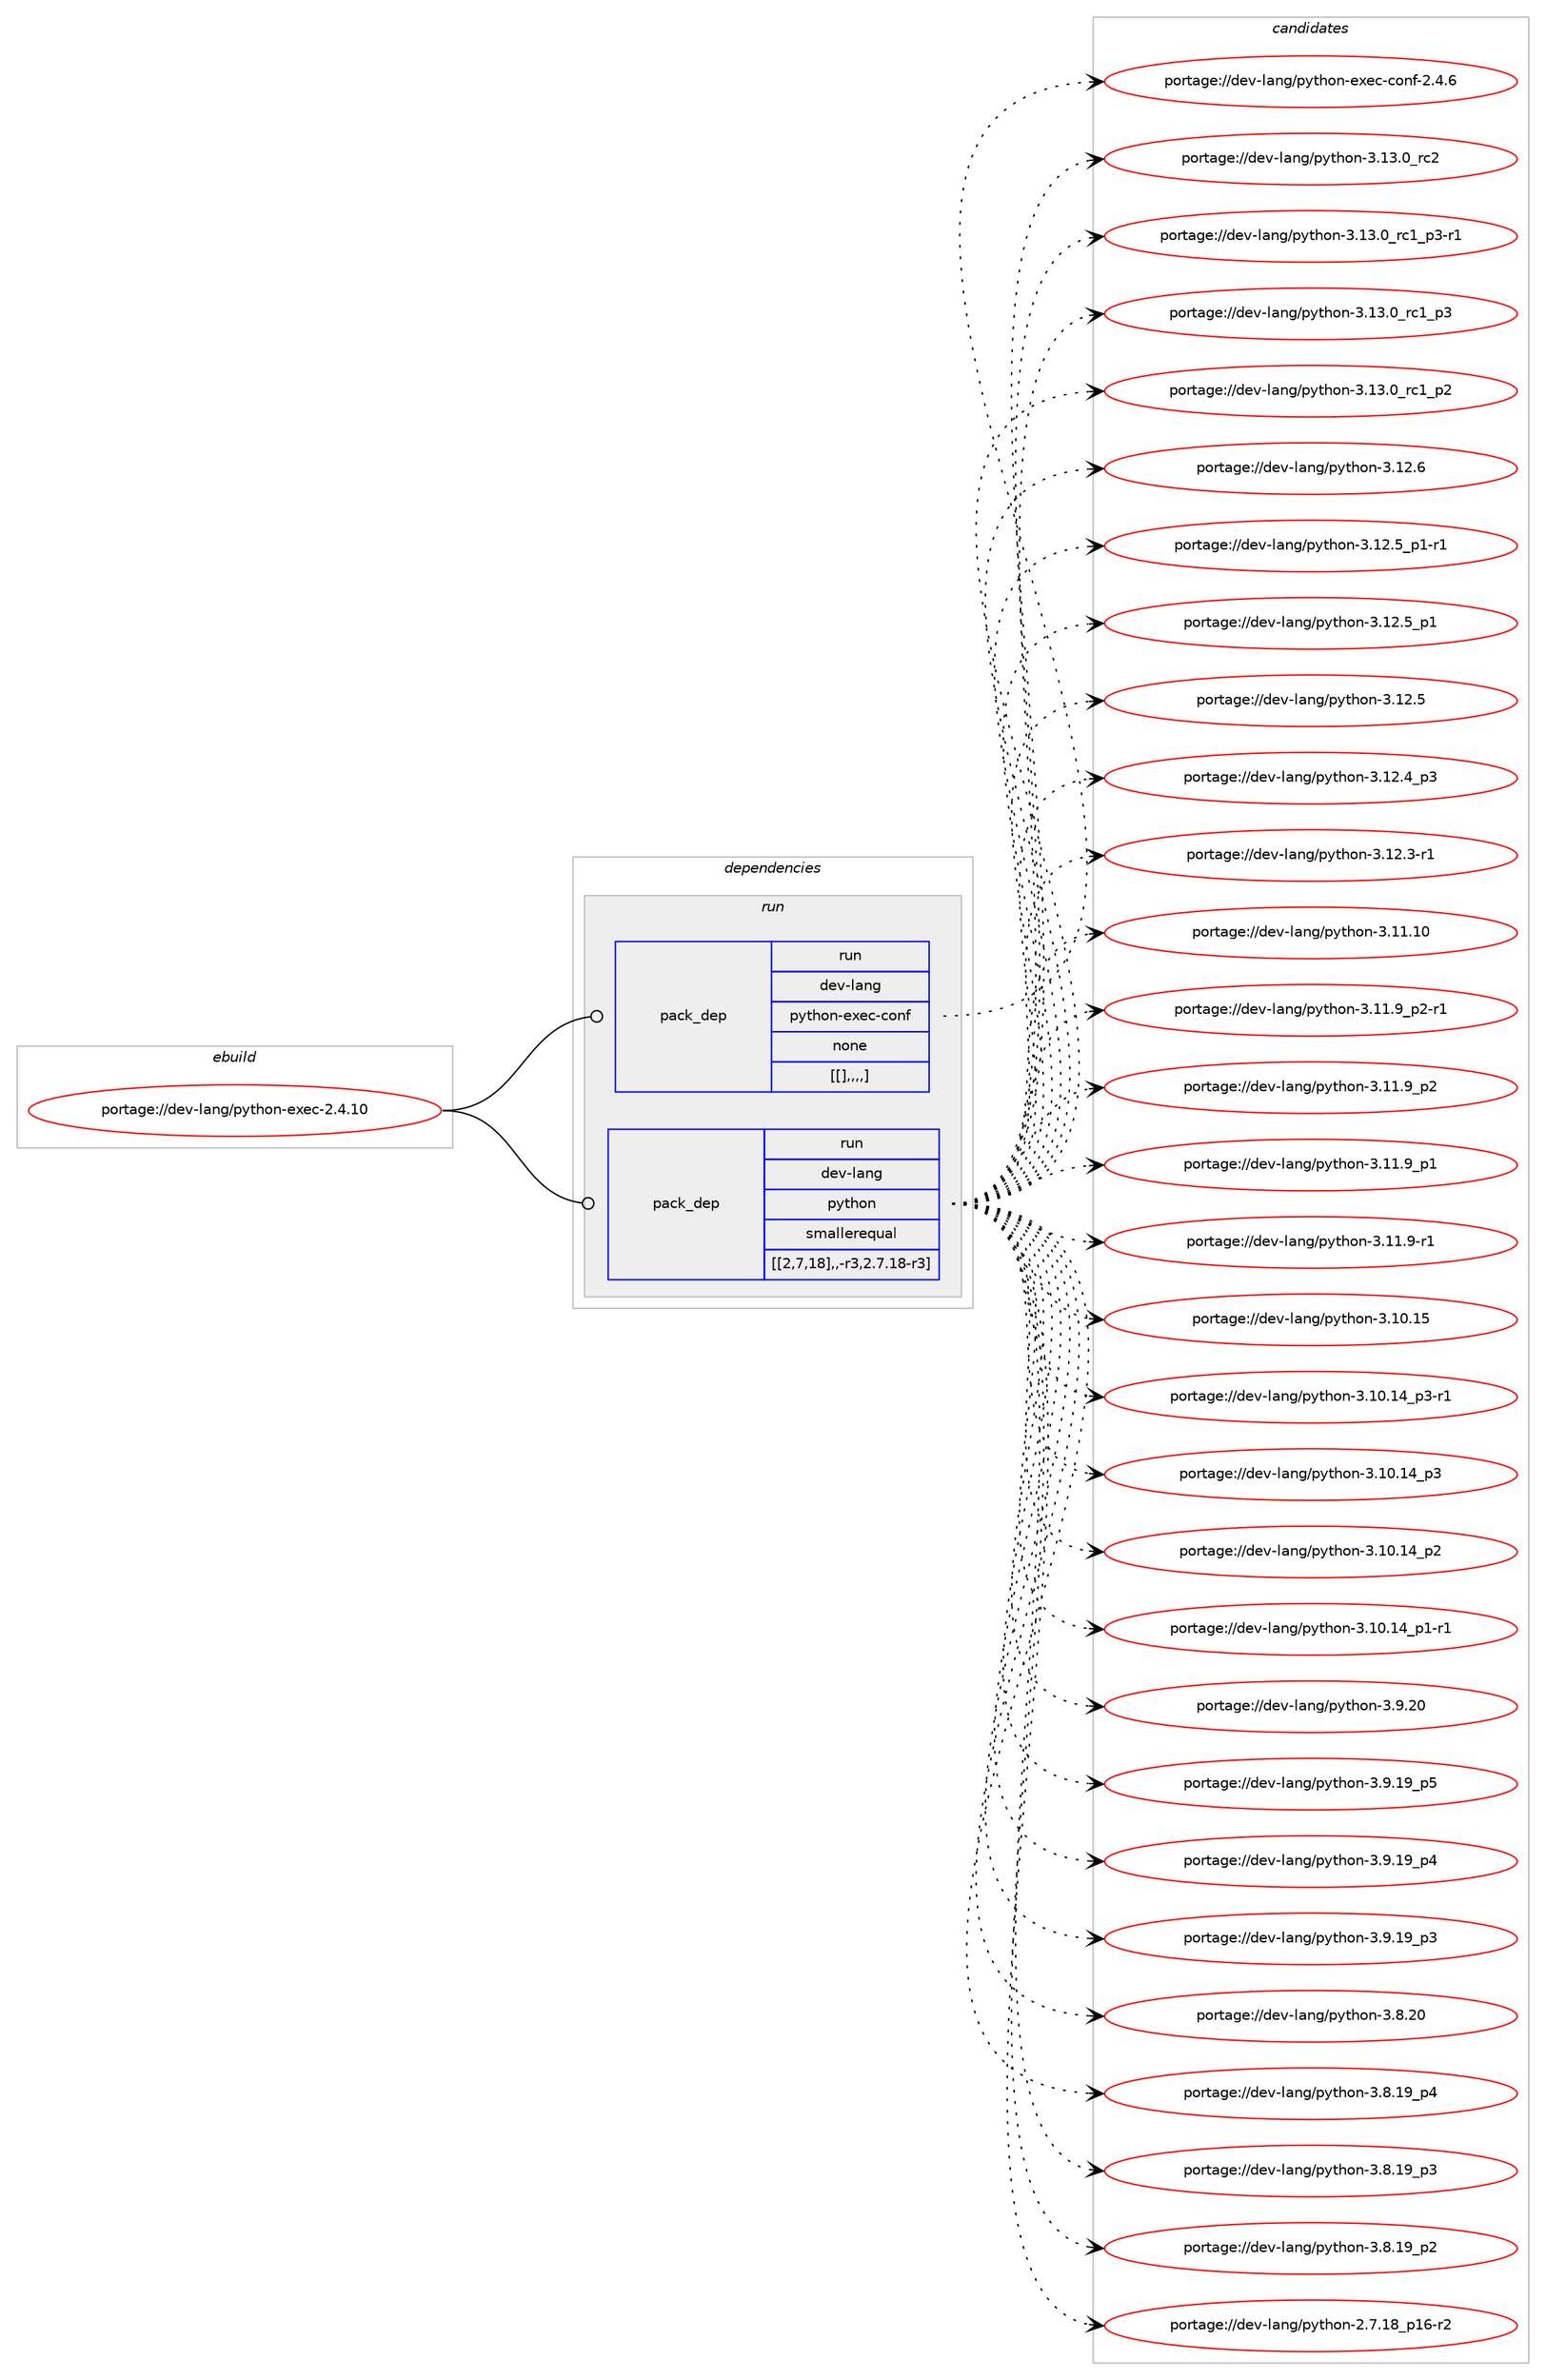 digraph prolog {

# *************
# Graph options
# *************

newrank=true;
concentrate=true;
compound=true;
graph [rankdir=LR,fontname=Helvetica,fontsize=10,ranksep=1.5];#, ranksep=2.5, nodesep=0.2];
edge  [arrowhead=vee];
node  [fontname=Helvetica,fontsize=10];

# **********
# The ebuild
# **********

subgraph cluster_leftcol {
color=gray;
label=<<i>ebuild</i>>;
id [label="portage://dev-lang/python-exec-2.4.10", color=red, width=4, href="../dev-lang/python-exec-2.4.10.svg"];
}

# ****************
# The dependencies
# ****************

subgraph cluster_midcol {
color=gray;
label=<<i>dependencies</i>>;
subgraph cluster_compile {
fillcolor="#eeeeee";
style=filled;
label=<<i>compile</i>>;
}
subgraph cluster_compileandrun {
fillcolor="#eeeeee";
style=filled;
label=<<i>compile and run</i>>;
}
subgraph cluster_run {
fillcolor="#eeeeee";
style=filled;
label=<<i>run</i>>;
subgraph pack77780 {
dependency103542 [label=<<TABLE BORDER="0" CELLBORDER="1" CELLSPACING="0" CELLPADDING="4" WIDTH="220"><TR><TD ROWSPAN="6" CELLPADDING="30">pack_dep</TD></TR><TR><TD WIDTH="110">run</TD></TR><TR><TD>dev-lang</TD></TR><TR><TD>python-exec-conf</TD></TR><TR><TD>none</TD></TR><TR><TD>[[],,,,]</TD></TR></TABLE>>, shape=none, color=blue];
}
id:e -> dependency103542:w [weight=20,style="solid",arrowhead="odot"];
subgraph pack77781 {
dependency103543 [label=<<TABLE BORDER="0" CELLBORDER="1" CELLSPACING="0" CELLPADDING="4" WIDTH="220"><TR><TD ROWSPAN="6" CELLPADDING="30">pack_dep</TD></TR><TR><TD WIDTH="110">run</TD></TR><TR><TD>dev-lang</TD></TR><TR><TD>python</TD></TR><TR><TD>smallerequal</TD></TR><TR><TD>[[2,7,18],,-r3,2.7.18-r3]</TD></TR></TABLE>>, shape=none, color=blue];
}
id:e -> dependency103543:w [weight=20,style="solid",arrowhead="odot"];
}
}

# **************
# The candidates
# **************

subgraph cluster_choices {
rank=same;
color=gray;
label=<<i>candidates</i>>;

subgraph choice77780 {
color=black;
nodesep=1;
choice10010111845108971101034711212111610411111045101120101994599111110102455046524654 [label="portage://dev-lang/python-exec-conf-2.4.6", color=red, width=4,href="../dev-lang/python-exec-conf-2.4.6.svg"];
dependency103542:e -> choice10010111845108971101034711212111610411111045101120101994599111110102455046524654:w [style=dotted,weight="100"];
}
subgraph choice77781 {
color=black;
nodesep=1;
choice10010111845108971101034711212111610411111045514649514648951149950 [label="portage://dev-lang/python-3.13.0_rc2", color=red, width=4,href="../dev-lang/python-3.13.0_rc2.svg"];
choice1001011184510897110103471121211161041111104551464951464895114994995112514511449 [label="portage://dev-lang/python-3.13.0_rc1_p3-r1", color=red, width=4,href="../dev-lang/python-3.13.0_rc1_p3-r1.svg"];
choice100101118451089711010347112121116104111110455146495146489511499499511251 [label="portage://dev-lang/python-3.13.0_rc1_p3", color=red, width=4,href="../dev-lang/python-3.13.0_rc1_p3.svg"];
choice100101118451089711010347112121116104111110455146495146489511499499511250 [label="portage://dev-lang/python-3.13.0_rc1_p2", color=red, width=4,href="../dev-lang/python-3.13.0_rc1_p2.svg"];
choice10010111845108971101034711212111610411111045514649504654 [label="portage://dev-lang/python-3.12.6", color=red, width=4,href="../dev-lang/python-3.12.6.svg"];
choice1001011184510897110103471121211161041111104551464950465395112494511449 [label="portage://dev-lang/python-3.12.5_p1-r1", color=red, width=4,href="../dev-lang/python-3.12.5_p1-r1.svg"];
choice100101118451089711010347112121116104111110455146495046539511249 [label="portage://dev-lang/python-3.12.5_p1", color=red, width=4,href="../dev-lang/python-3.12.5_p1.svg"];
choice10010111845108971101034711212111610411111045514649504653 [label="portage://dev-lang/python-3.12.5", color=red, width=4,href="../dev-lang/python-3.12.5.svg"];
choice100101118451089711010347112121116104111110455146495046529511251 [label="portage://dev-lang/python-3.12.4_p3", color=red, width=4,href="../dev-lang/python-3.12.4_p3.svg"];
choice100101118451089711010347112121116104111110455146495046514511449 [label="portage://dev-lang/python-3.12.3-r1", color=red, width=4,href="../dev-lang/python-3.12.3-r1.svg"];
choice1001011184510897110103471121211161041111104551464949464948 [label="portage://dev-lang/python-3.11.10", color=red, width=4,href="../dev-lang/python-3.11.10.svg"];
choice1001011184510897110103471121211161041111104551464949465795112504511449 [label="portage://dev-lang/python-3.11.9_p2-r1", color=red, width=4,href="../dev-lang/python-3.11.9_p2-r1.svg"];
choice100101118451089711010347112121116104111110455146494946579511250 [label="portage://dev-lang/python-3.11.9_p2", color=red, width=4,href="../dev-lang/python-3.11.9_p2.svg"];
choice100101118451089711010347112121116104111110455146494946579511249 [label="portage://dev-lang/python-3.11.9_p1", color=red, width=4,href="../dev-lang/python-3.11.9_p1.svg"];
choice100101118451089711010347112121116104111110455146494946574511449 [label="portage://dev-lang/python-3.11.9-r1", color=red, width=4,href="../dev-lang/python-3.11.9-r1.svg"];
choice1001011184510897110103471121211161041111104551464948464953 [label="portage://dev-lang/python-3.10.15", color=red, width=4,href="../dev-lang/python-3.10.15.svg"];
choice100101118451089711010347112121116104111110455146494846495295112514511449 [label="portage://dev-lang/python-3.10.14_p3-r1", color=red, width=4,href="../dev-lang/python-3.10.14_p3-r1.svg"];
choice10010111845108971101034711212111610411111045514649484649529511251 [label="portage://dev-lang/python-3.10.14_p3", color=red, width=4,href="../dev-lang/python-3.10.14_p3.svg"];
choice10010111845108971101034711212111610411111045514649484649529511250 [label="portage://dev-lang/python-3.10.14_p2", color=red, width=4,href="../dev-lang/python-3.10.14_p2.svg"];
choice100101118451089711010347112121116104111110455146494846495295112494511449 [label="portage://dev-lang/python-3.10.14_p1-r1", color=red, width=4,href="../dev-lang/python-3.10.14_p1-r1.svg"];
choice10010111845108971101034711212111610411111045514657465048 [label="portage://dev-lang/python-3.9.20", color=red, width=4,href="../dev-lang/python-3.9.20.svg"];
choice100101118451089711010347112121116104111110455146574649579511253 [label="portage://dev-lang/python-3.9.19_p5", color=red, width=4,href="../dev-lang/python-3.9.19_p5.svg"];
choice100101118451089711010347112121116104111110455146574649579511252 [label="portage://dev-lang/python-3.9.19_p4", color=red, width=4,href="../dev-lang/python-3.9.19_p4.svg"];
choice100101118451089711010347112121116104111110455146574649579511251 [label="portage://dev-lang/python-3.9.19_p3", color=red, width=4,href="../dev-lang/python-3.9.19_p3.svg"];
choice10010111845108971101034711212111610411111045514656465048 [label="portage://dev-lang/python-3.8.20", color=red, width=4,href="../dev-lang/python-3.8.20.svg"];
choice100101118451089711010347112121116104111110455146564649579511252 [label="portage://dev-lang/python-3.8.19_p4", color=red, width=4,href="../dev-lang/python-3.8.19_p4.svg"];
choice100101118451089711010347112121116104111110455146564649579511251 [label="portage://dev-lang/python-3.8.19_p3", color=red, width=4,href="../dev-lang/python-3.8.19_p3.svg"];
choice100101118451089711010347112121116104111110455146564649579511250 [label="portage://dev-lang/python-3.8.19_p2", color=red, width=4,href="../dev-lang/python-3.8.19_p2.svg"];
choice100101118451089711010347112121116104111110455046554649569511249544511450 [label="portage://dev-lang/python-2.7.18_p16-r2", color=red, width=4,href="../dev-lang/python-2.7.18_p16-r2.svg"];
dependency103543:e -> choice10010111845108971101034711212111610411111045514649514648951149950:w [style=dotted,weight="100"];
dependency103543:e -> choice1001011184510897110103471121211161041111104551464951464895114994995112514511449:w [style=dotted,weight="100"];
dependency103543:e -> choice100101118451089711010347112121116104111110455146495146489511499499511251:w [style=dotted,weight="100"];
dependency103543:e -> choice100101118451089711010347112121116104111110455146495146489511499499511250:w [style=dotted,weight="100"];
dependency103543:e -> choice10010111845108971101034711212111610411111045514649504654:w [style=dotted,weight="100"];
dependency103543:e -> choice1001011184510897110103471121211161041111104551464950465395112494511449:w [style=dotted,weight="100"];
dependency103543:e -> choice100101118451089711010347112121116104111110455146495046539511249:w [style=dotted,weight="100"];
dependency103543:e -> choice10010111845108971101034711212111610411111045514649504653:w [style=dotted,weight="100"];
dependency103543:e -> choice100101118451089711010347112121116104111110455146495046529511251:w [style=dotted,weight="100"];
dependency103543:e -> choice100101118451089711010347112121116104111110455146495046514511449:w [style=dotted,weight="100"];
dependency103543:e -> choice1001011184510897110103471121211161041111104551464949464948:w [style=dotted,weight="100"];
dependency103543:e -> choice1001011184510897110103471121211161041111104551464949465795112504511449:w [style=dotted,weight="100"];
dependency103543:e -> choice100101118451089711010347112121116104111110455146494946579511250:w [style=dotted,weight="100"];
dependency103543:e -> choice100101118451089711010347112121116104111110455146494946579511249:w [style=dotted,weight="100"];
dependency103543:e -> choice100101118451089711010347112121116104111110455146494946574511449:w [style=dotted,weight="100"];
dependency103543:e -> choice1001011184510897110103471121211161041111104551464948464953:w [style=dotted,weight="100"];
dependency103543:e -> choice100101118451089711010347112121116104111110455146494846495295112514511449:w [style=dotted,weight="100"];
dependency103543:e -> choice10010111845108971101034711212111610411111045514649484649529511251:w [style=dotted,weight="100"];
dependency103543:e -> choice10010111845108971101034711212111610411111045514649484649529511250:w [style=dotted,weight="100"];
dependency103543:e -> choice100101118451089711010347112121116104111110455146494846495295112494511449:w [style=dotted,weight="100"];
dependency103543:e -> choice10010111845108971101034711212111610411111045514657465048:w [style=dotted,weight="100"];
dependency103543:e -> choice100101118451089711010347112121116104111110455146574649579511253:w [style=dotted,weight="100"];
dependency103543:e -> choice100101118451089711010347112121116104111110455146574649579511252:w [style=dotted,weight="100"];
dependency103543:e -> choice100101118451089711010347112121116104111110455146574649579511251:w [style=dotted,weight="100"];
dependency103543:e -> choice10010111845108971101034711212111610411111045514656465048:w [style=dotted,weight="100"];
dependency103543:e -> choice100101118451089711010347112121116104111110455146564649579511252:w [style=dotted,weight="100"];
dependency103543:e -> choice100101118451089711010347112121116104111110455146564649579511251:w [style=dotted,weight="100"];
dependency103543:e -> choice100101118451089711010347112121116104111110455146564649579511250:w [style=dotted,weight="100"];
dependency103543:e -> choice100101118451089711010347112121116104111110455046554649569511249544511450:w [style=dotted,weight="100"];
}
}

}
